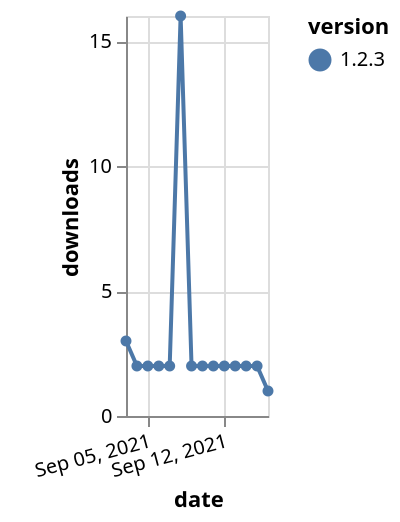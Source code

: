 {"$schema": "https://vega.github.io/schema/vega-lite/v5.json", "description": "A simple bar chart with embedded data.", "data": {"values": [{"date": "2021-09-03", "total": 1559, "delta": 3, "version": "1.2.3"}, {"date": "2021-09-04", "total": 1561, "delta": 2, "version": "1.2.3"}, {"date": "2021-09-05", "total": 1563, "delta": 2, "version": "1.2.3"}, {"date": "2021-09-06", "total": 1565, "delta": 2, "version": "1.2.3"}, {"date": "2021-09-07", "total": 1567, "delta": 2, "version": "1.2.3"}, {"date": "2021-09-08", "total": 1583, "delta": 16, "version": "1.2.3"}, {"date": "2021-09-09", "total": 1585, "delta": 2, "version": "1.2.3"}, {"date": "2021-09-10", "total": 1587, "delta": 2, "version": "1.2.3"}, {"date": "2021-09-11", "total": 1589, "delta": 2, "version": "1.2.3"}, {"date": "2021-09-12", "total": 1591, "delta": 2, "version": "1.2.3"}, {"date": "2021-09-13", "total": 1593, "delta": 2, "version": "1.2.3"}, {"date": "2021-09-14", "total": 1595, "delta": 2, "version": "1.2.3"}, {"date": "2021-09-15", "total": 1597, "delta": 2, "version": "1.2.3"}, {"date": "2021-09-16", "total": 1598, "delta": 1, "version": "1.2.3"}]}, "width": "container", "mark": {"type": "line", "point": {"filled": true}}, "encoding": {"x": {"field": "date", "type": "temporal", "timeUnit": "yearmonthdate", "title": "date", "axis": {"labelAngle": -15}}, "y": {"field": "delta", "type": "quantitative", "title": "downloads"}, "color": {"field": "version", "type": "nominal"}, "tooltip": {"field": "delta"}}}